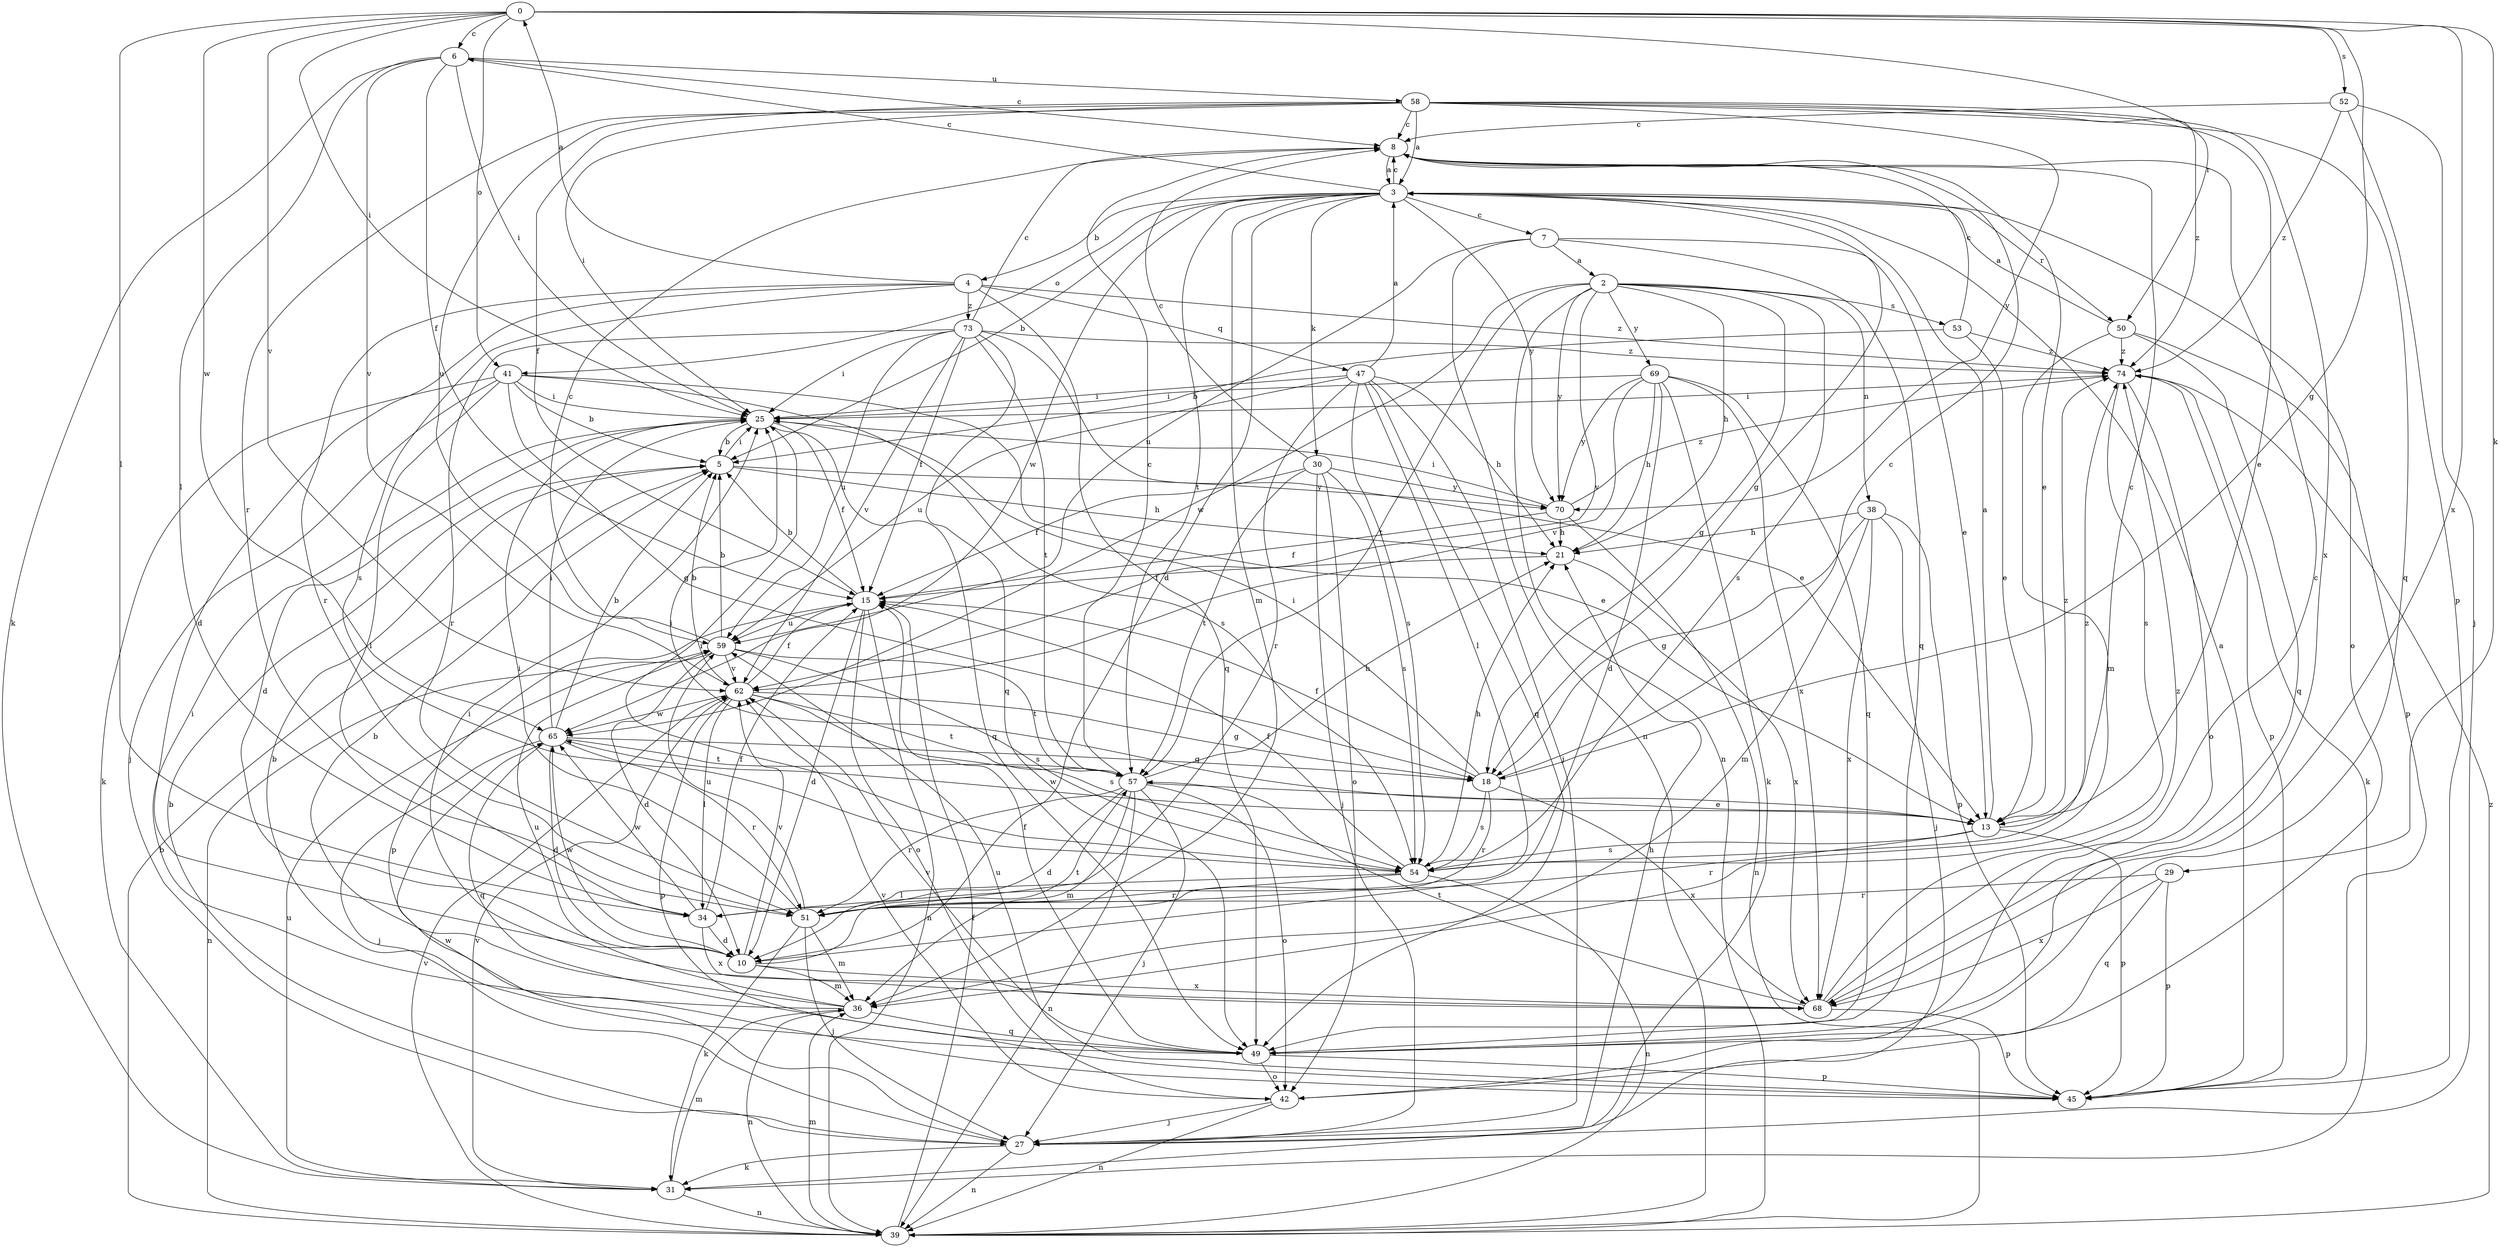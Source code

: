 strict digraph  {
0;
2;
3;
4;
5;
6;
7;
8;
10;
13;
15;
18;
21;
25;
27;
29;
30;
31;
34;
36;
38;
39;
41;
42;
45;
47;
49;
50;
51;
52;
53;
54;
57;
58;
59;
62;
65;
68;
69;
70;
73;
74;
0 -> 6  [label=c];
0 -> 18  [label=g];
0 -> 25  [label=i];
0 -> 29  [label=k];
0 -> 34  [label=l];
0 -> 41  [label=o];
0 -> 50  [label=r];
0 -> 52  [label=s];
0 -> 62  [label=v];
0 -> 65  [label=w];
0 -> 68  [label=x];
2 -> 18  [label=g];
2 -> 21  [label=h];
2 -> 38  [label=n];
2 -> 39  [label=n];
2 -> 53  [label=s];
2 -> 54  [label=s];
2 -> 57  [label=t];
2 -> 62  [label=v];
2 -> 65  [label=w];
2 -> 69  [label=y];
2 -> 70  [label=y];
3 -> 4  [label=b];
3 -> 5  [label=b];
3 -> 6  [label=c];
3 -> 7  [label=c];
3 -> 8  [label=c];
3 -> 10  [label=d];
3 -> 18  [label=g];
3 -> 30  [label=k];
3 -> 36  [label=m];
3 -> 41  [label=o];
3 -> 42  [label=o];
3 -> 50  [label=r];
3 -> 57  [label=t];
3 -> 65  [label=w];
3 -> 70  [label=y];
4 -> 0  [label=a];
4 -> 10  [label=d];
4 -> 47  [label=q];
4 -> 49  [label=q];
4 -> 51  [label=r];
4 -> 54  [label=s];
4 -> 73  [label=z];
4 -> 74  [label=z];
5 -> 21  [label=h];
5 -> 25  [label=i];
5 -> 70  [label=y];
6 -> 8  [label=c];
6 -> 15  [label=f];
6 -> 25  [label=i];
6 -> 31  [label=k];
6 -> 34  [label=l];
6 -> 58  [label=u];
6 -> 62  [label=v];
7 -> 2  [label=a];
7 -> 13  [label=e];
7 -> 39  [label=n];
7 -> 49  [label=q];
7 -> 59  [label=u];
8 -> 3  [label=a];
8 -> 13  [label=e];
10 -> 36  [label=m];
10 -> 57  [label=t];
10 -> 62  [label=v];
10 -> 65  [label=w];
10 -> 68  [label=x];
13 -> 3  [label=a];
13 -> 8  [label=c];
13 -> 25  [label=i];
13 -> 45  [label=p];
13 -> 51  [label=r];
13 -> 54  [label=s];
13 -> 65  [label=w];
13 -> 74  [label=z];
15 -> 5  [label=b];
15 -> 10  [label=d];
15 -> 39  [label=n];
15 -> 42  [label=o];
15 -> 45  [label=p];
15 -> 59  [label=u];
18 -> 8  [label=c];
18 -> 15  [label=f];
18 -> 25  [label=i];
18 -> 51  [label=r];
18 -> 54  [label=s];
18 -> 68  [label=x];
21 -> 15  [label=f];
21 -> 68  [label=x];
25 -> 5  [label=b];
25 -> 10  [label=d];
25 -> 15  [label=f];
25 -> 49  [label=q];
27 -> 5  [label=b];
27 -> 21  [label=h];
27 -> 31  [label=k];
27 -> 39  [label=n];
27 -> 65  [label=w];
29 -> 45  [label=p];
29 -> 49  [label=q];
29 -> 51  [label=r];
29 -> 68  [label=x];
30 -> 8  [label=c];
30 -> 15  [label=f];
30 -> 27  [label=j];
30 -> 42  [label=o];
30 -> 54  [label=s];
30 -> 57  [label=t];
30 -> 70  [label=y];
31 -> 36  [label=m];
31 -> 39  [label=n];
31 -> 59  [label=u];
31 -> 62  [label=v];
34 -> 10  [label=d];
34 -> 15  [label=f];
34 -> 65  [label=w];
34 -> 68  [label=x];
36 -> 5  [label=b];
36 -> 25  [label=i];
36 -> 39  [label=n];
36 -> 49  [label=q];
36 -> 59  [label=u];
38 -> 18  [label=g];
38 -> 21  [label=h];
38 -> 27  [label=j];
38 -> 36  [label=m];
38 -> 45  [label=p];
38 -> 68  [label=x];
39 -> 5  [label=b];
39 -> 15  [label=f];
39 -> 36  [label=m];
39 -> 62  [label=v];
39 -> 74  [label=z];
41 -> 5  [label=b];
41 -> 13  [label=e];
41 -> 18  [label=g];
41 -> 25  [label=i];
41 -> 27  [label=j];
41 -> 31  [label=k];
41 -> 34  [label=l];
41 -> 54  [label=s];
42 -> 27  [label=j];
42 -> 39  [label=n];
42 -> 62  [label=v];
45 -> 3  [label=a];
45 -> 59  [label=u];
47 -> 3  [label=a];
47 -> 21  [label=h];
47 -> 25  [label=i];
47 -> 27  [label=j];
47 -> 34  [label=l];
47 -> 49  [label=q];
47 -> 51  [label=r];
47 -> 54  [label=s];
47 -> 59  [label=u];
49 -> 5  [label=b];
49 -> 15  [label=f];
49 -> 42  [label=o];
49 -> 45  [label=p];
49 -> 62  [label=v];
50 -> 3  [label=a];
50 -> 36  [label=m];
50 -> 45  [label=p];
50 -> 49  [label=q];
50 -> 74  [label=z];
51 -> 25  [label=i];
51 -> 27  [label=j];
51 -> 31  [label=k];
51 -> 36  [label=m];
51 -> 59  [label=u];
52 -> 8  [label=c];
52 -> 27  [label=j];
52 -> 45  [label=p];
52 -> 74  [label=z];
53 -> 5  [label=b];
53 -> 8  [label=c];
53 -> 13  [label=e];
53 -> 74  [label=z];
54 -> 15  [label=f];
54 -> 21  [label=h];
54 -> 25  [label=i];
54 -> 34  [label=l];
54 -> 39  [label=n];
54 -> 51  [label=r];
54 -> 74  [label=z];
57 -> 8  [label=c];
57 -> 10  [label=d];
57 -> 13  [label=e];
57 -> 21  [label=h];
57 -> 27  [label=j];
57 -> 36  [label=m];
57 -> 39  [label=n];
57 -> 42  [label=o];
57 -> 51  [label=r];
58 -> 3  [label=a];
58 -> 8  [label=c];
58 -> 13  [label=e];
58 -> 15  [label=f];
58 -> 25  [label=i];
58 -> 49  [label=q];
58 -> 51  [label=r];
58 -> 59  [label=u];
58 -> 68  [label=x];
58 -> 70  [label=y];
58 -> 74  [label=z];
59 -> 5  [label=b];
59 -> 8  [label=c];
59 -> 10  [label=d];
59 -> 39  [label=n];
59 -> 54  [label=s];
59 -> 57  [label=t];
59 -> 62  [label=v];
62 -> 5  [label=b];
62 -> 15  [label=f];
62 -> 18  [label=g];
62 -> 34  [label=l];
62 -> 45  [label=p];
62 -> 54  [label=s];
62 -> 57  [label=t];
62 -> 65  [label=w];
65 -> 5  [label=b];
65 -> 10  [label=d];
65 -> 18  [label=g];
65 -> 25  [label=i];
65 -> 27  [label=j];
65 -> 49  [label=q];
65 -> 51  [label=r];
65 -> 57  [label=t];
68 -> 8  [label=c];
68 -> 25  [label=i];
68 -> 45  [label=p];
68 -> 57  [label=t];
68 -> 74  [label=z];
69 -> 10  [label=d];
69 -> 21  [label=h];
69 -> 25  [label=i];
69 -> 31  [label=k];
69 -> 49  [label=q];
69 -> 62  [label=v];
69 -> 68  [label=x];
69 -> 70  [label=y];
70 -> 15  [label=f];
70 -> 21  [label=h];
70 -> 25  [label=i];
70 -> 39  [label=n];
70 -> 74  [label=z];
73 -> 8  [label=c];
73 -> 13  [label=e];
73 -> 15  [label=f];
73 -> 25  [label=i];
73 -> 49  [label=q];
73 -> 51  [label=r];
73 -> 57  [label=t];
73 -> 59  [label=u];
73 -> 62  [label=v];
73 -> 74  [label=z];
74 -> 25  [label=i];
74 -> 31  [label=k];
74 -> 42  [label=o];
74 -> 45  [label=p];
74 -> 54  [label=s];
}
